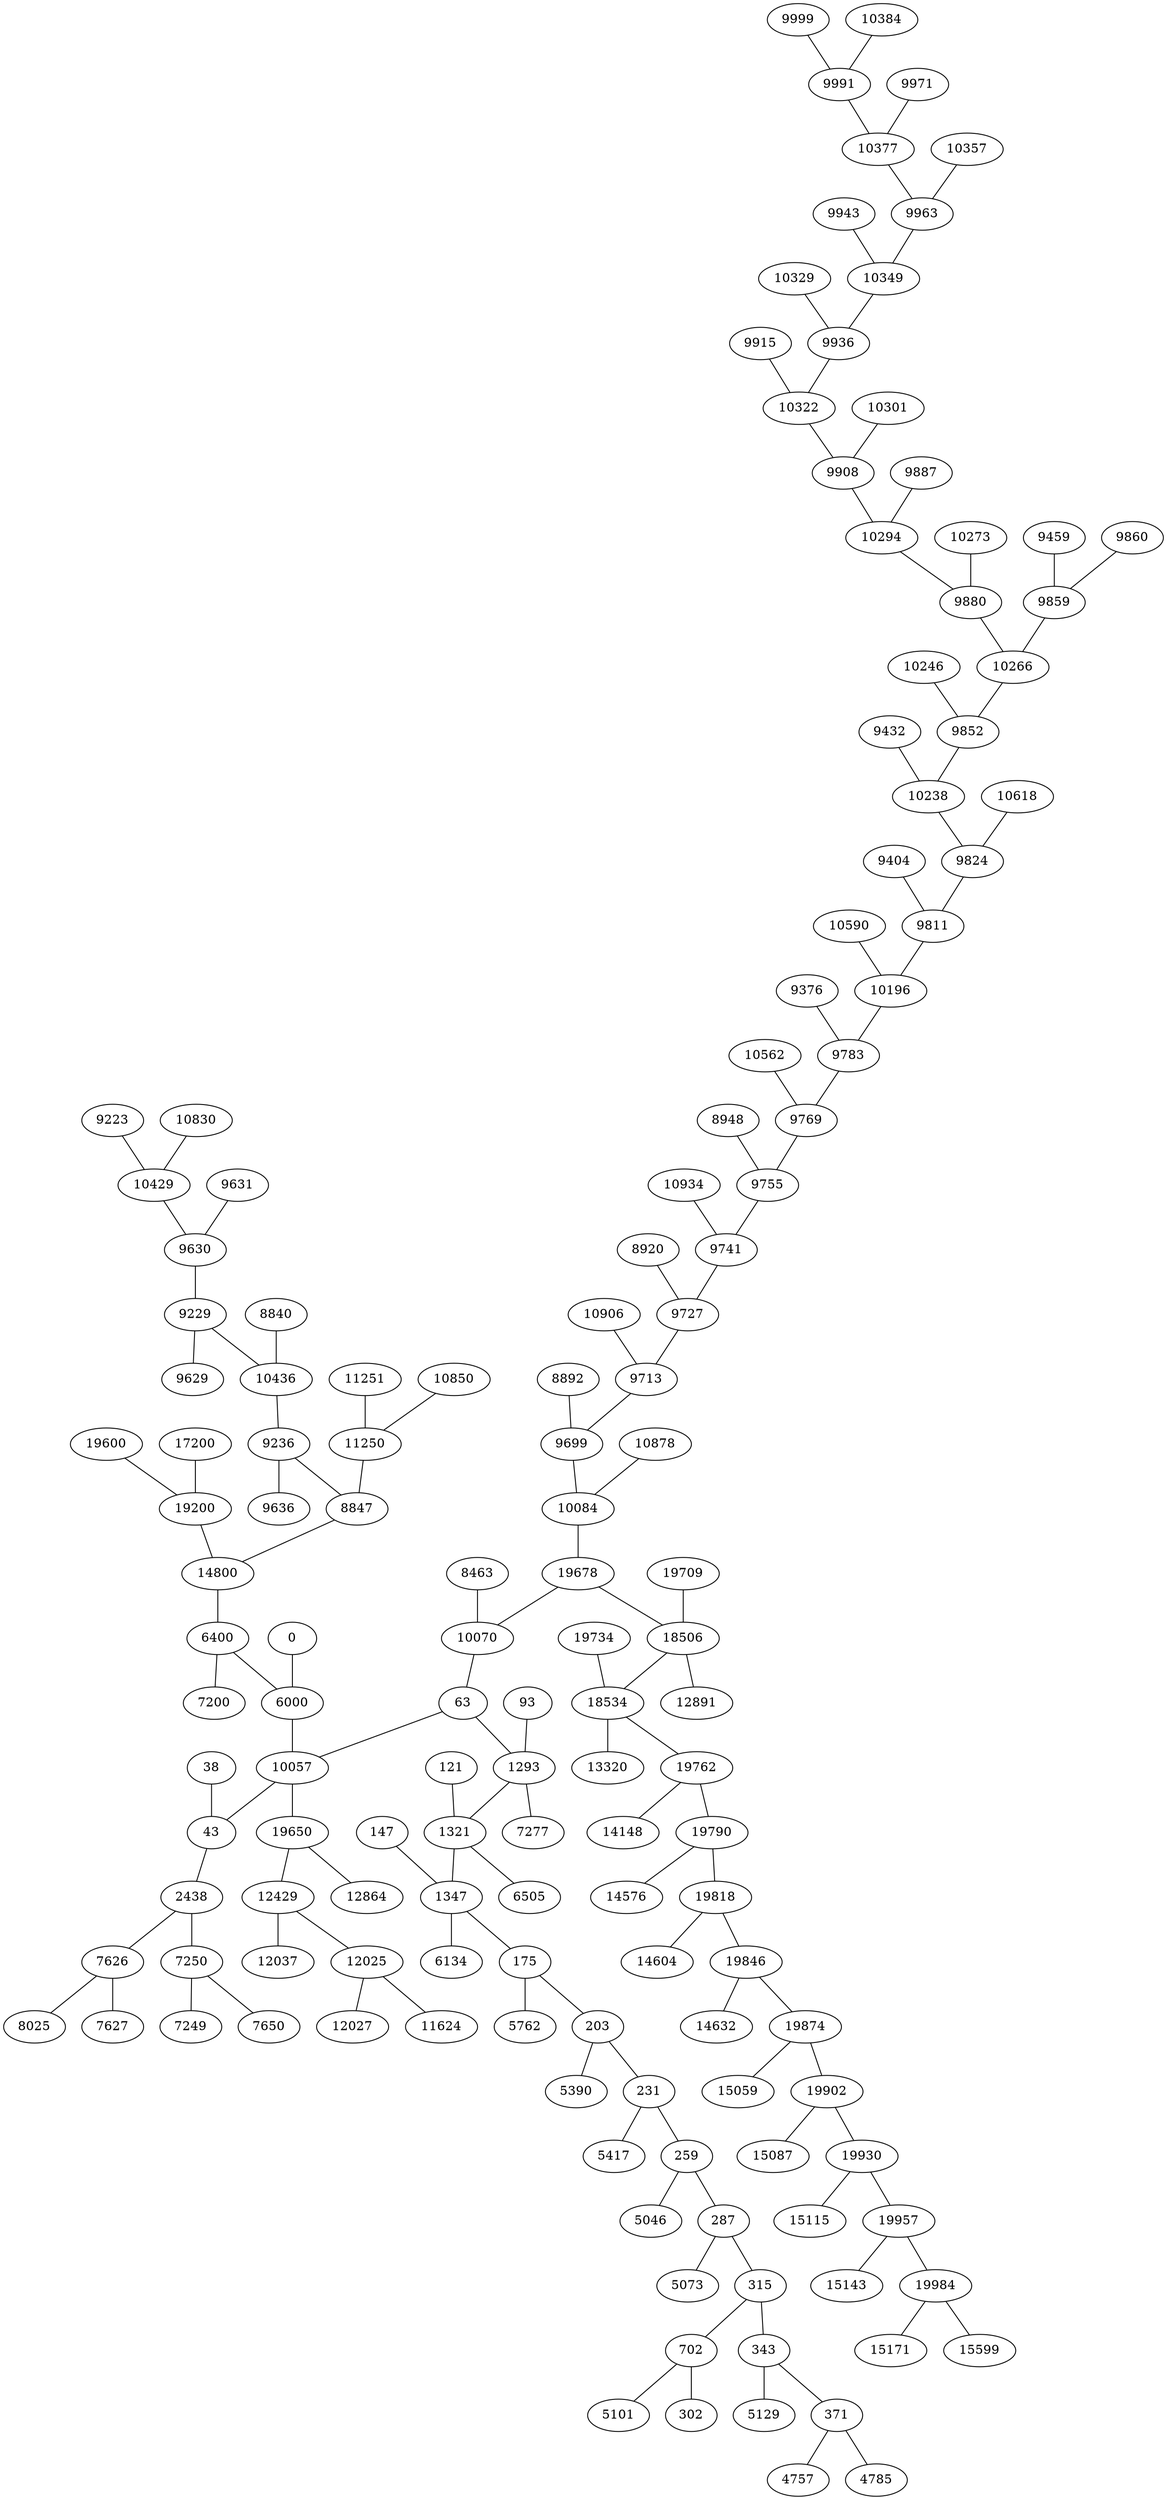 graph {
7626 -- 8025
12429 -- 12037
7626 -- 7627
7250 -- 7249
7250 -- 7650
12025 -- 12027
12025 -- 11624
19650 -- 12864
18506 -- 12891
1293 -- 7277
1321 -- 6505
18534 -- 13320
1347 -- 6134
19762 -- 14148
175 -- 5762
19790 -- 14576
203 -- 5390
19818 -- 14604
231 -- 5417
19846 -- 14632
259 -- 5046
19874 -- 15059
287 -- 5073
19902 -- 15087
702 -- 5101
19930 -- 15115
343 -- 5129
19957 -- 15143
371 -- 4757
19984 -- 15171
19984 -- 15599
371 -- 4785
702 -- 302
6400 -- 7200
9236 -- 9636
9229 -- 9629
9223 -- 10429
10830 -- 10429
9631 -- 9630
8840 -- 10436
11251 -- 11250
10850 -- 11250
8892 -- 9699
10906 -- 9713
8463 -- 10070
10878 -- 10084
8920 -- 9727
10934 -- 9741
8948 -- 9755
10562 -- 9769
9376 -- 9783
9999 -- 9991
10590 -- 10196
9404 -- 9811
9915 -- 10322
10301 -- 9908
9887 -- 10294
10329 -- 9936
9943 -- 10349
10273 -- 9880
9432 -- 10238
9971 -- 10377
10618 -- 9824
10357 -- 9963
9459 -- 9859
9860 -- 9859
10384 -- 9991
10246 -- 9852
19600 -- 19200
17200 -- 19200
0 -- 6000
93 -- 1293
19709 -- 18506
121 -- 1321
19734 -- 18534
147 -- 1347
38 -- 43
2438 -- 7626
2438 -- 7250
12429 -- 12025
19957 -- 19984
343 -- 371
315 -- 702
10429 -- 9630
11250 -- 8847
9859 -- 10266
9991 -- 10377
19200 -- 14800
43 -- 2438
19650 -- 12429
19930 -- 19957
315 -- 343
9630 -- 9229
10377 -- 9963
10057 -- 43
10057 -- 19650
19902 -- 19930
287 -- 315
9229 -- 10436
9963 -- 10349
19874 -- 19902
259 -- 287
10436 -- 9236
10349 -- 9936
19846 -- 19874
231 -- 259
9236 -- 8847
9936 -- 10322
19818 -- 19846
203 -- 231
8847 -- 14800
10322 -- 9908
19790 -- 19818
175 -- 203
14800 -- 6400
9908 -- 10294
19762 -- 19790
1347 -- 175
6400 -- 6000
10294 -- 9880
18534 -- 19762
1321 -- 1347
6000 -- 10057
9880 -- 10266
63 -- 10057
18506 -- 18534
1293 -- 1321
10266 -- 9852
19678 -- 18506
63 -- 1293
9852 -- 10238
10070 -- 63
10238 -- 9824
19678 -- 10070
9824 -- 9811
10084 -- 19678
9811 -- 10196
9699 -- 10084
10196 -- 9783
9713 -- 9699
9783 -- 9769
9727 -- 9713
9769 -- 9755
9741 -- 9727
9755 -- 9741
}
